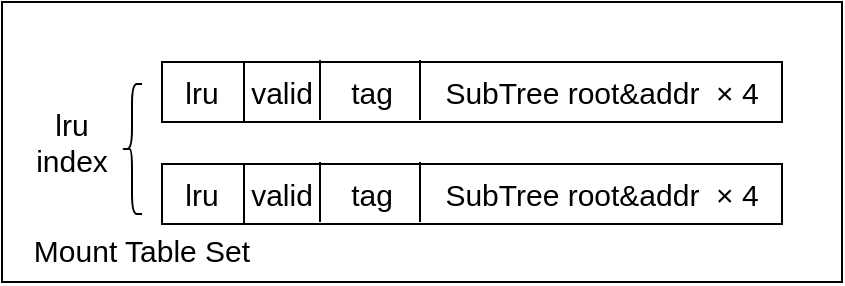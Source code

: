 <mxfile version="13.1.14" type="device"><diagram id="PYxB8gH5k5S5coMD06Q-" name="Page-1"><mxGraphModel dx="1422" dy="805" grid="1" gridSize="10" guides="1" tooltips="1" connect="1" arrows="1" fold="1" page="1" pageScale="1" pageWidth="827" pageHeight="1169" math="0" shadow="0"><root><mxCell id="0"/><mxCell id="1" parent="0"/><mxCell id="Ntr5Q4ErEAsd5kUDesEu-1" value="" style="rounded=0;whiteSpace=wrap;html=1;" vertex="1" parent="1"><mxGeometry x="130" y="250" width="420" height="140" as="geometry"/></mxCell><mxCell id="Ntr5Q4ErEAsd5kUDesEu-2" value="" style="rounded=0;whiteSpace=wrap;html=1;" vertex="1" parent="1"><mxGeometry x="210" y="280" width="310" height="30" as="geometry"/></mxCell><mxCell id="Ntr5Q4ErEAsd5kUDesEu-5" value="" style="endArrow=none;html=1;entryX=0.5;entryY=0;entryDx=0;entryDy=0;exitX=0.5;exitY=1;exitDx=0;exitDy=0;" edge="1" parent="1"><mxGeometry width="50" height="50" relative="1" as="geometry"><mxPoint x="251" y="310" as="sourcePoint"/><mxPoint x="251" y="280" as="targetPoint"/></mxGeometry></mxCell><mxCell id="Ntr5Q4ErEAsd5kUDesEu-6" value="" style="endArrow=none;html=1;entryX=0.5;entryY=0;entryDx=0;entryDy=0;exitX=0.5;exitY=1;exitDx=0;exitDy=0;" edge="1" parent="1"><mxGeometry width="50" height="50" relative="1" as="geometry"><mxPoint x="289" y="309" as="sourcePoint"/><mxPoint x="289" y="279" as="targetPoint"/></mxGeometry></mxCell><mxCell id="Ntr5Q4ErEAsd5kUDesEu-7" value="" style="endArrow=none;html=1;entryX=0.5;entryY=0;entryDx=0;entryDy=0;exitX=0.5;exitY=1;exitDx=0;exitDy=0;" edge="1" parent="1"><mxGeometry width="50" height="50" relative="1" as="geometry"><mxPoint x="339" y="309" as="sourcePoint"/><mxPoint x="339" y="279" as="targetPoint"/></mxGeometry></mxCell><mxCell id="Ntr5Q4ErEAsd5kUDesEu-8" value="&lt;font style=&quot;font-size: 15px&quot;&gt;lru&lt;/font&gt;" style="text;html=1;strokeColor=none;fillColor=none;align=center;verticalAlign=middle;whiteSpace=wrap;rounded=0;" vertex="1" parent="1"><mxGeometry x="210" y="285" width="40" height="20" as="geometry"/></mxCell><mxCell id="Ntr5Q4ErEAsd5kUDesEu-9" value="&lt;span style=&quot;font-size: 15px&quot;&gt;valid&lt;/span&gt;" style="text;html=1;strokeColor=none;fillColor=none;align=center;verticalAlign=middle;whiteSpace=wrap;rounded=0;" vertex="1" parent="1"><mxGeometry x="250" y="285" width="40" height="20" as="geometry"/></mxCell><mxCell id="Ntr5Q4ErEAsd5kUDesEu-10" value="&lt;span style=&quot;font-size: 15px&quot;&gt;tag&lt;/span&gt;" style="text;html=1;strokeColor=none;fillColor=none;align=center;verticalAlign=middle;whiteSpace=wrap;rounded=0;" vertex="1" parent="1"><mxGeometry x="295" y="285" width="40" height="20" as="geometry"/></mxCell><mxCell id="Ntr5Q4ErEAsd5kUDesEu-13" value="&lt;span style=&quot;font-size: 15px&quot;&gt;SubTree root&amp;amp;addr&amp;nbsp; × 4&lt;/span&gt;" style="text;html=1;strokeColor=none;fillColor=none;align=center;verticalAlign=middle;whiteSpace=wrap;rounded=0;" vertex="1" parent="1"><mxGeometry x="350" y="285" width="160" height="20" as="geometry"/></mxCell><mxCell id="Ntr5Q4ErEAsd5kUDesEu-14" value="" style="rounded=0;whiteSpace=wrap;html=1;" vertex="1" parent="1"><mxGeometry x="210" y="331" width="310" height="30" as="geometry"/></mxCell><mxCell id="Ntr5Q4ErEAsd5kUDesEu-15" value="" style="endArrow=none;html=1;entryX=0.5;entryY=0;entryDx=0;entryDy=0;exitX=0.5;exitY=1;exitDx=0;exitDy=0;" edge="1" parent="1"><mxGeometry width="50" height="50" relative="1" as="geometry"><mxPoint x="251" y="361" as="sourcePoint"/><mxPoint x="251" y="331" as="targetPoint"/></mxGeometry></mxCell><mxCell id="Ntr5Q4ErEAsd5kUDesEu-16" value="" style="endArrow=none;html=1;entryX=0.5;entryY=0;entryDx=0;entryDy=0;exitX=0.5;exitY=1;exitDx=0;exitDy=0;" edge="1" parent="1"><mxGeometry width="50" height="50" relative="1" as="geometry"><mxPoint x="289" y="360" as="sourcePoint"/><mxPoint x="289" y="330" as="targetPoint"/></mxGeometry></mxCell><mxCell id="Ntr5Q4ErEAsd5kUDesEu-17" value="" style="endArrow=none;html=1;entryX=0.5;entryY=0;entryDx=0;entryDy=0;exitX=0.5;exitY=1;exitDx=0;exitDy=0;" edge="1" parent="1"><mxGeometry width="50" height="50" relative="1" as="geometry"><mxPoint x="339" y="360" as="sourcePoint"/><mxPoint x="339" y="330" as="targetPoint"/></mxGeometry></mxCell><mxCell id="Ntr5Q4ErEAsd5kUDesEu-18" value="&lt;font style=&quot;font-size: 15px&quot;&gt;lru&lt;/font&gt;" style="text;html=1;strokeColor=none;fillColor=none;align=center;verticalAlign=middle;whiteSpace=wrap;rounded=0;" vertex="1" parent="1"><mxGeometry x="210" y="336" width="40" height="20" as="geometry"/></mxCell><mxCell id="Ntr5Q4ErEAsd5kUDesEu-19" value="&lt;span style=&quot;font-size: 15px&quot;&gt;valid&lt;/span&gt;" style="text;html=1;strokeColor=none;fillColor=none;align=center;verticalAlign=middle;whiteSpace=wrap;rounded=0;" vertex="1" parent="1"><mxGeometry x="250" y="336" width="40" height="20" as="geometry"/></mxCell><mxCell id="Ntr5Q4ErEAsd5kUDesEu-20" value="&lt;span style=&quot;font-size: 15px&quot;&gt;tag&lt;/span&gt;" style="text;html=1;strokeColor=none;fillColor=none;align=center;verticalAlign=middle;whiteSpace=wrap;rounded=0;" vertex="1" parent="1"><mxGeometry x="295" y="336" width="40" height="20" as="geometry"/></mxCell><mxCell id="Ntr5Q4ErEAsd5kUDesEu-21" value="&lt;span style=&quot;font-size: 15px&quot;&gt;SubTree root&amp;amp;addr&amp;nbsp; × 4&lt;/span&gt;" style="text;html=1;strokeColor=none;fillColor=none;align=center;verticalAlign=middle;whiteSpace=wrap;rounded=0;" vertex="1" parent="1"><mxGeometry x="350" y="336" width="160" height="20" as="geometry"/></mxCell><mxCell id="Ntr5Q4ErEAsd5kUDesEu-22" value="&lt;font style=&quot;font-size: 15px&quot;&gt;lru &lt;br&gt;index&lt;/font&gt;" style="text;html=1;strokeColor=none;fillColor=none;align=center;verticalAlign=middle;whiteSpace=wrap;rounded=0;" vertex="1" parent="1"><mxGeometry x="130" y="300" width="70" height="40" as="geometry"/></mxCell><mxCell id="Ntr5Q4ErEAsd5kUDesEu-23" value="" style="shape=curlyBracket;whiteSpace=wrap;html=1;rounded=1;" vertex="1" parent="1"><mxGeometry x="190" y="291" width="10" height="65" as="geometry"/></mxCell><mxCell id="Ntr5Q4ErEAsd5kUDesEu-24" value="&lt;font style=&quot;font-size: 15px&quot;&gt;Mount Table Set&lt;/font&gt;" style="text;html=1;strokeColor=none;fillColor=none;align=center;verticalAlign=middle;whiteSpace=wrap;rounded=0;" vertex="1" parent="1"><mxGeometry x="130" y="356" width="140" height="35" as="geometry"/></mxCell></root></mxGraphModel></diagram></mxfile>